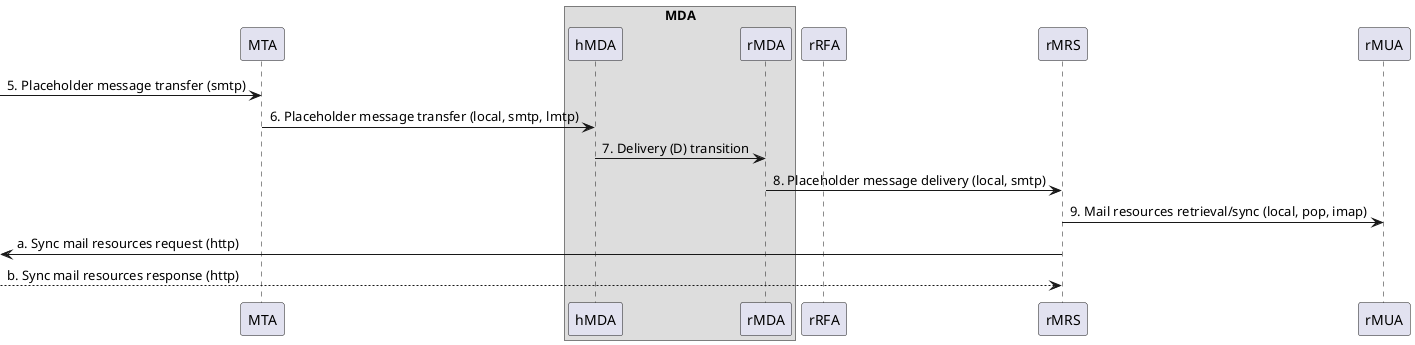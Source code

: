 @startuml Authorization-Enhanced Internet Mail Architecture, message flow part II.

/'
Message
Message User Agent (MUA)
    Author MUA (aMUA)
    Recipient MUA (rMUA)
Message Submission Agent (MSA)
    Author-focused MSA functions (aMSA)
    MHS-focused MSA functions (hMSA)
Message Transfer Agent (MTA)
Message Delivery Agent (MDA)
    Recipient-focused MDA functions (rMDA)
    MHS-focused MDA functions (hMDA)
Mail Resource Store (MRS)
    Author MRS (aMRS)
    Recipient MRS (rMRS)    
    User Agent MRS (uMRS)
'/

'ADMD II.
participant "MTA" as MTA /'MTA'/
box "MDA"
participant "hMDA" as hMDA /'MHS-focused MDA'/
participant "rMDA" as rMDA /'Recipient-focused MDA'/
end box
participant "rRFA" as rRFA /'Recipient RFA'/
participant "rMRS" as rMRS /'Recipient MRS'/
participant "rMUA" as rMUA /'MUA, uMRS optional'/

[-> MTA : 5. Placeholder message transfer (smtp)
MTA -> hMDA : 6. Placeholder message transfer (local, smtp, lmtp)
hMDA -> rMDA : 7. Delivery (D) transition
rMDA -> rMRS : 8. Placeholder message delivery (local, smtp)
rMRS -> rMUA : 9. Mail resources retrieval/sync (local, pop, imap)
rMRS ->[ : a. Sync mail resources request (http)
rMRS <--[ : b. Sync mail resources response (http)

@enduml